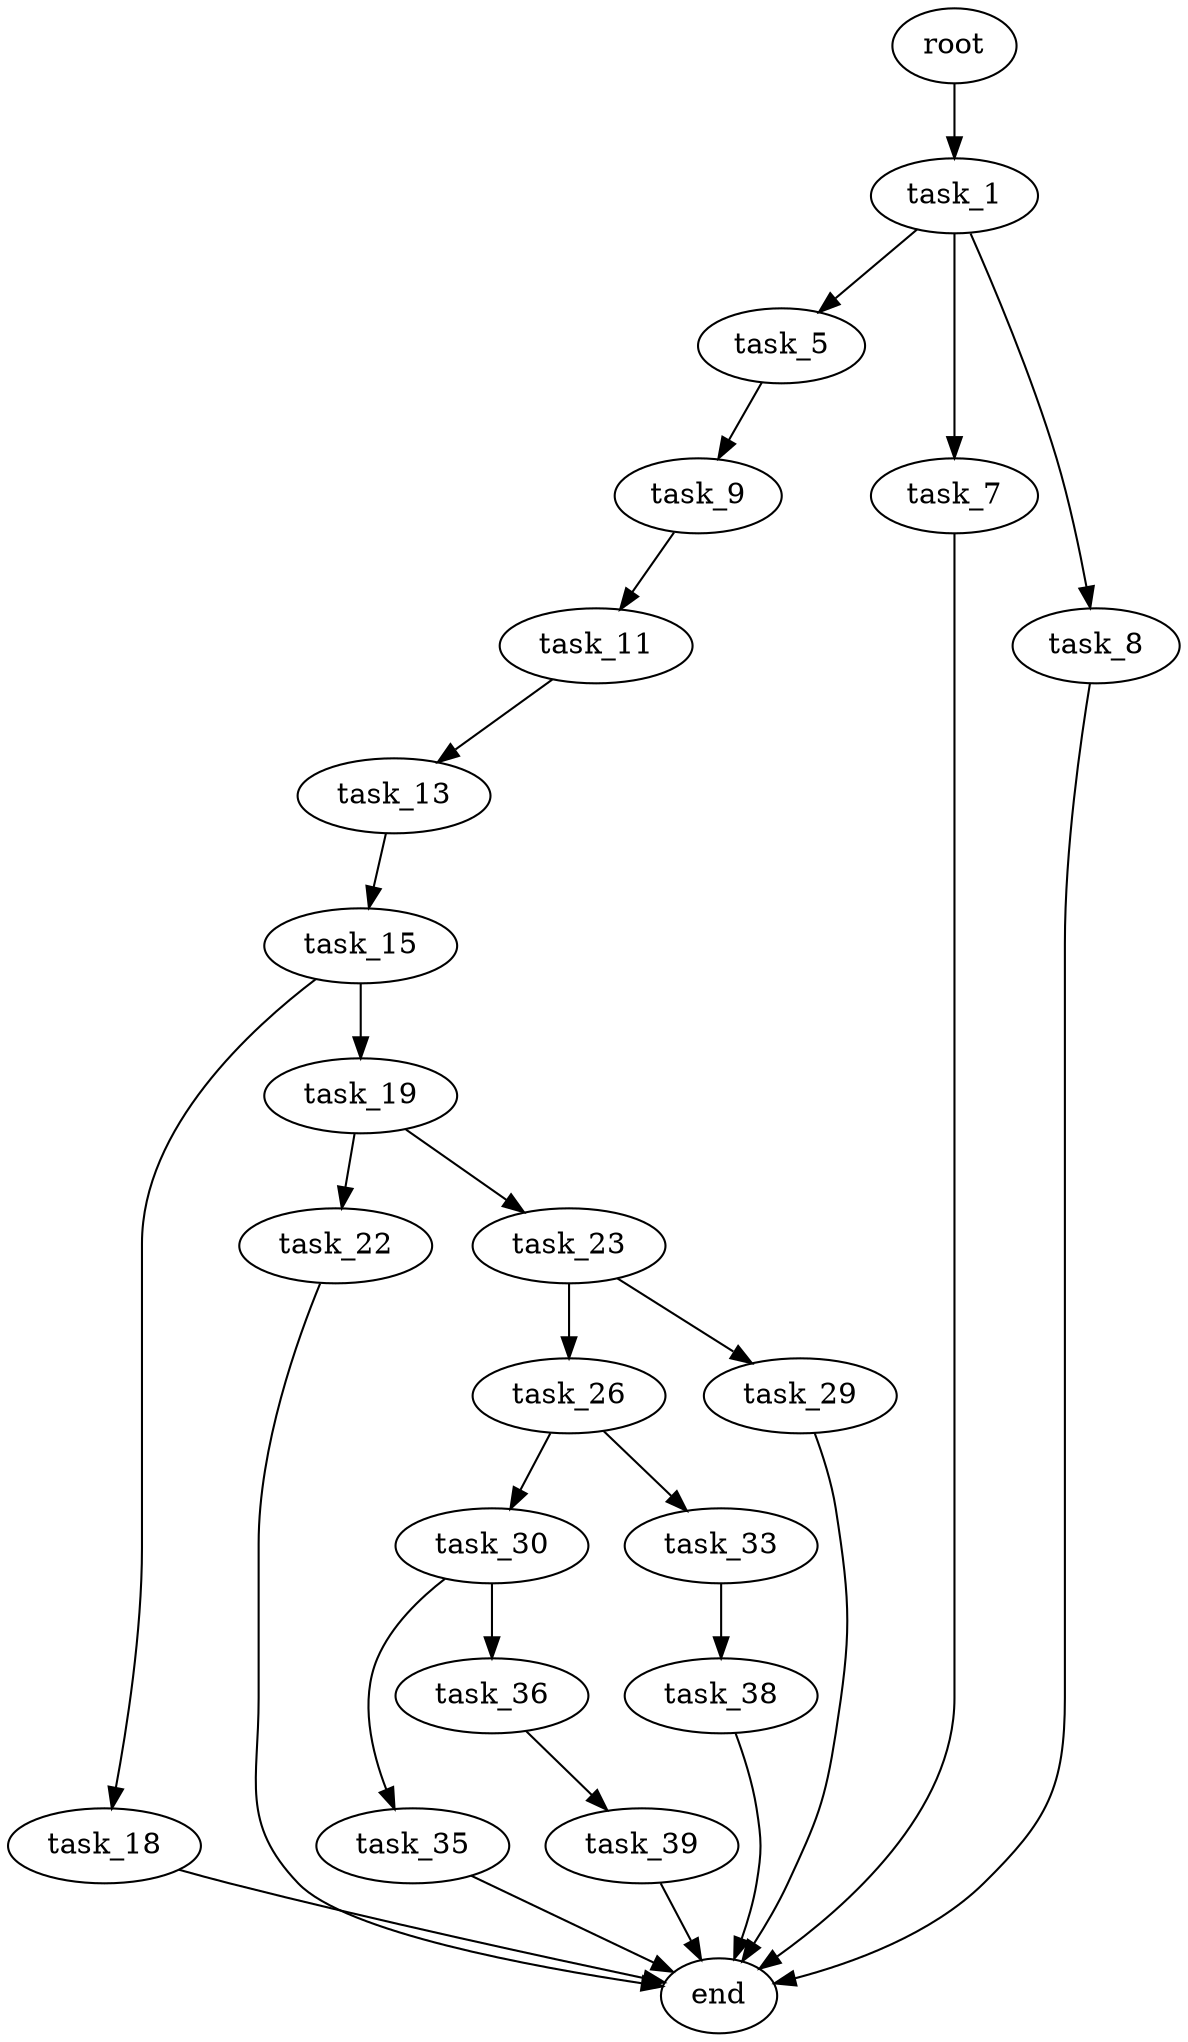 digraph G {
  root [size="0.000000"];
  task_1 [size="368293445632.000000"];
  task_5 [size="231928233984.000000"];
  task_7 [size="14062511061.000000"];
  task_8 [size="14449858547.000000"];
  task_9 [size="16376282216.000000"];
  end [size="0.000000"];
  task_11 [size="17237815886.000000"];
  task_13 [size="231928233984.000000"];
  task_15 [size="38638075984.000000"];
  task_18 [size="45046630246.000000"];
  task_19 [size="389965057438.000000"];
  task_22 [size="2989170192.000000"];
  task_23 [size="134217728000.000000"];
  task_26 [size="1104594504587.000000"];
  task_29 [size="168540218136.000000"];
  task_30 [size="312601630614.000000"];
  task_33 [size="1097766170793.000000"];
  task_35 [size="17215397264.000000"];
  task_36 [size="42142660104.000000"];
  task_38 [size="7101698556.000000"];
  task_39 [size="330616559905.000000"];

  root -> task_1 [size="1.000000"];
  task_1 -> task_5 [size="411041792.000000"];
  task_1 -> task_7 [size="411041792.000000"];
  task_1 -> task_8 [size="411041792.000000"];
  task_5 -> task_9 [size="301989888.000000"];
  task_7 -> end [size="1.000000"];
  task_8 -> end [size="1.000000"];
  task_9 -> task_11 [size="33554432.000000"];
  task_11 -> task_13 [size="75497472.000000"];
  task_13 -> task_15 [size="301989888.000000"];
  task_15 -> task_18 [size="679477248.000000"];
  task_15 -> task_19 [size="679477248.000000"];
  task_18 -> end [size="1.000000"];
  task_19 -> task_22 [size="301989888.000000"];
  task_19 -> task_23 [size="301989888.000000"];
  task_22 -> end [size="1.000000"];
  task_23 -> task_26 [size="209715200.000000"];
  task_23 -> task_29 [size="209715200.000000"];
  task_26 -> task_30 [size="679477248.000000"];
  task_26 -> task_33 [size="679477248.000000"];
  task_29 -> end [size="1.000000"];
  task_30 -> task_35 [size="838860800.000000"];
  task_30 -> task_36 [size="838860800.000000"];
  task_33 -> task_38 [size="838860800.000000"];
  task_35 -> end [size="1.000000"];
  task_36 -> task_39 [size="679477248.000000"];
  task_38 -> end [size="1.000000"];
  task_39 -> end [size="1.000000"];
}
